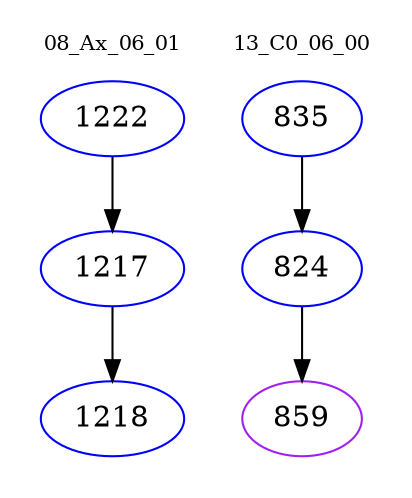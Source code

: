digraph{
subgraph cluster_0 {
color = white
label = "08_Ax_06_01";
fontsize=10;
T0_1222 [label="1222", color="blue"]
T0_1222 -> T0_1217 [color="black"]
T0_1217 [label="1217", color="blue"]
T0_1217 -> T0_1218 [color="black"]
T0_1218 [label="1218", color="blue"]
}
subgraph cluster_1 {
color = white
label = "13_C0_06_00";
fontsize=10;
T1_835 [label="835", color="blue"]
T1_835 -> T1_824 [color="black"]
T1_824 [label="824", color="blue"]
T1_824 -> T1_859 [color="black"]
T1_859 [label="859", color="purple"]
}
}
